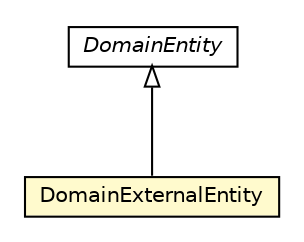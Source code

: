 #!/usr/local/bin/dot
#
# Class diagram 
# Generated by UMLGraph version 5.1 (http://www.umlgraph.org/)
#

digraph G {
	edge [fontname="Helvetica",fontsize=10,labelfontname="Helvetica",labelfontsize=10];
	node [fontname="Helvetica",fontsize=10,shape=plaintext];
	nodesep=0.25;
	ranksep=0.5;
	// pt.ist.fenixframework.dml.DomainExternalEntity
	c45294 [label=<<table title="pt.ist.fenixframework.dml.DomainExternalEntity" border="0" cellborder="1" cellspacing="0" cellpadding="2" port="p" bgcolor="lemonChiffon" href="./DomainExternalEntity.html">
		<tr><td><table border="0" cellspacing="0" cellpadding="1">
<tr><td align="center" balign="center"> DomainExternalEntity </td></tr>
		</table></td></tr>
		</table>>, fontname="Helvetica", fontcolor="black", fontsize=10.0];
	// pt.ist.fenixframework.dml.DomainEntity
	c45295 [label=<<table title="pt.ist.fenixframework.dml.DomainEntity" border="0" cellborder="1" cellspacing="0" cellpadding="2" port="p" href="./DomainEntity.html">
		<tr><td><table border="0" cellspacing="0" cellpadding="1">
<tr><td align="center" balign="center"><font face="Helvetica-Oblique"> DomainEntity </font></td></tr>
		</table></td></tr>
		</table>>, fontname="Helvetica", fontcolor="black", fontsize=10.0];
	//pt.ist.fenixframework.dml.DomainExternalEntity extends pt.ist.fenixframework.dml.DomainEntity
	c45295:p -> c45294:p [dir=back,arrowtail=empty];
}

